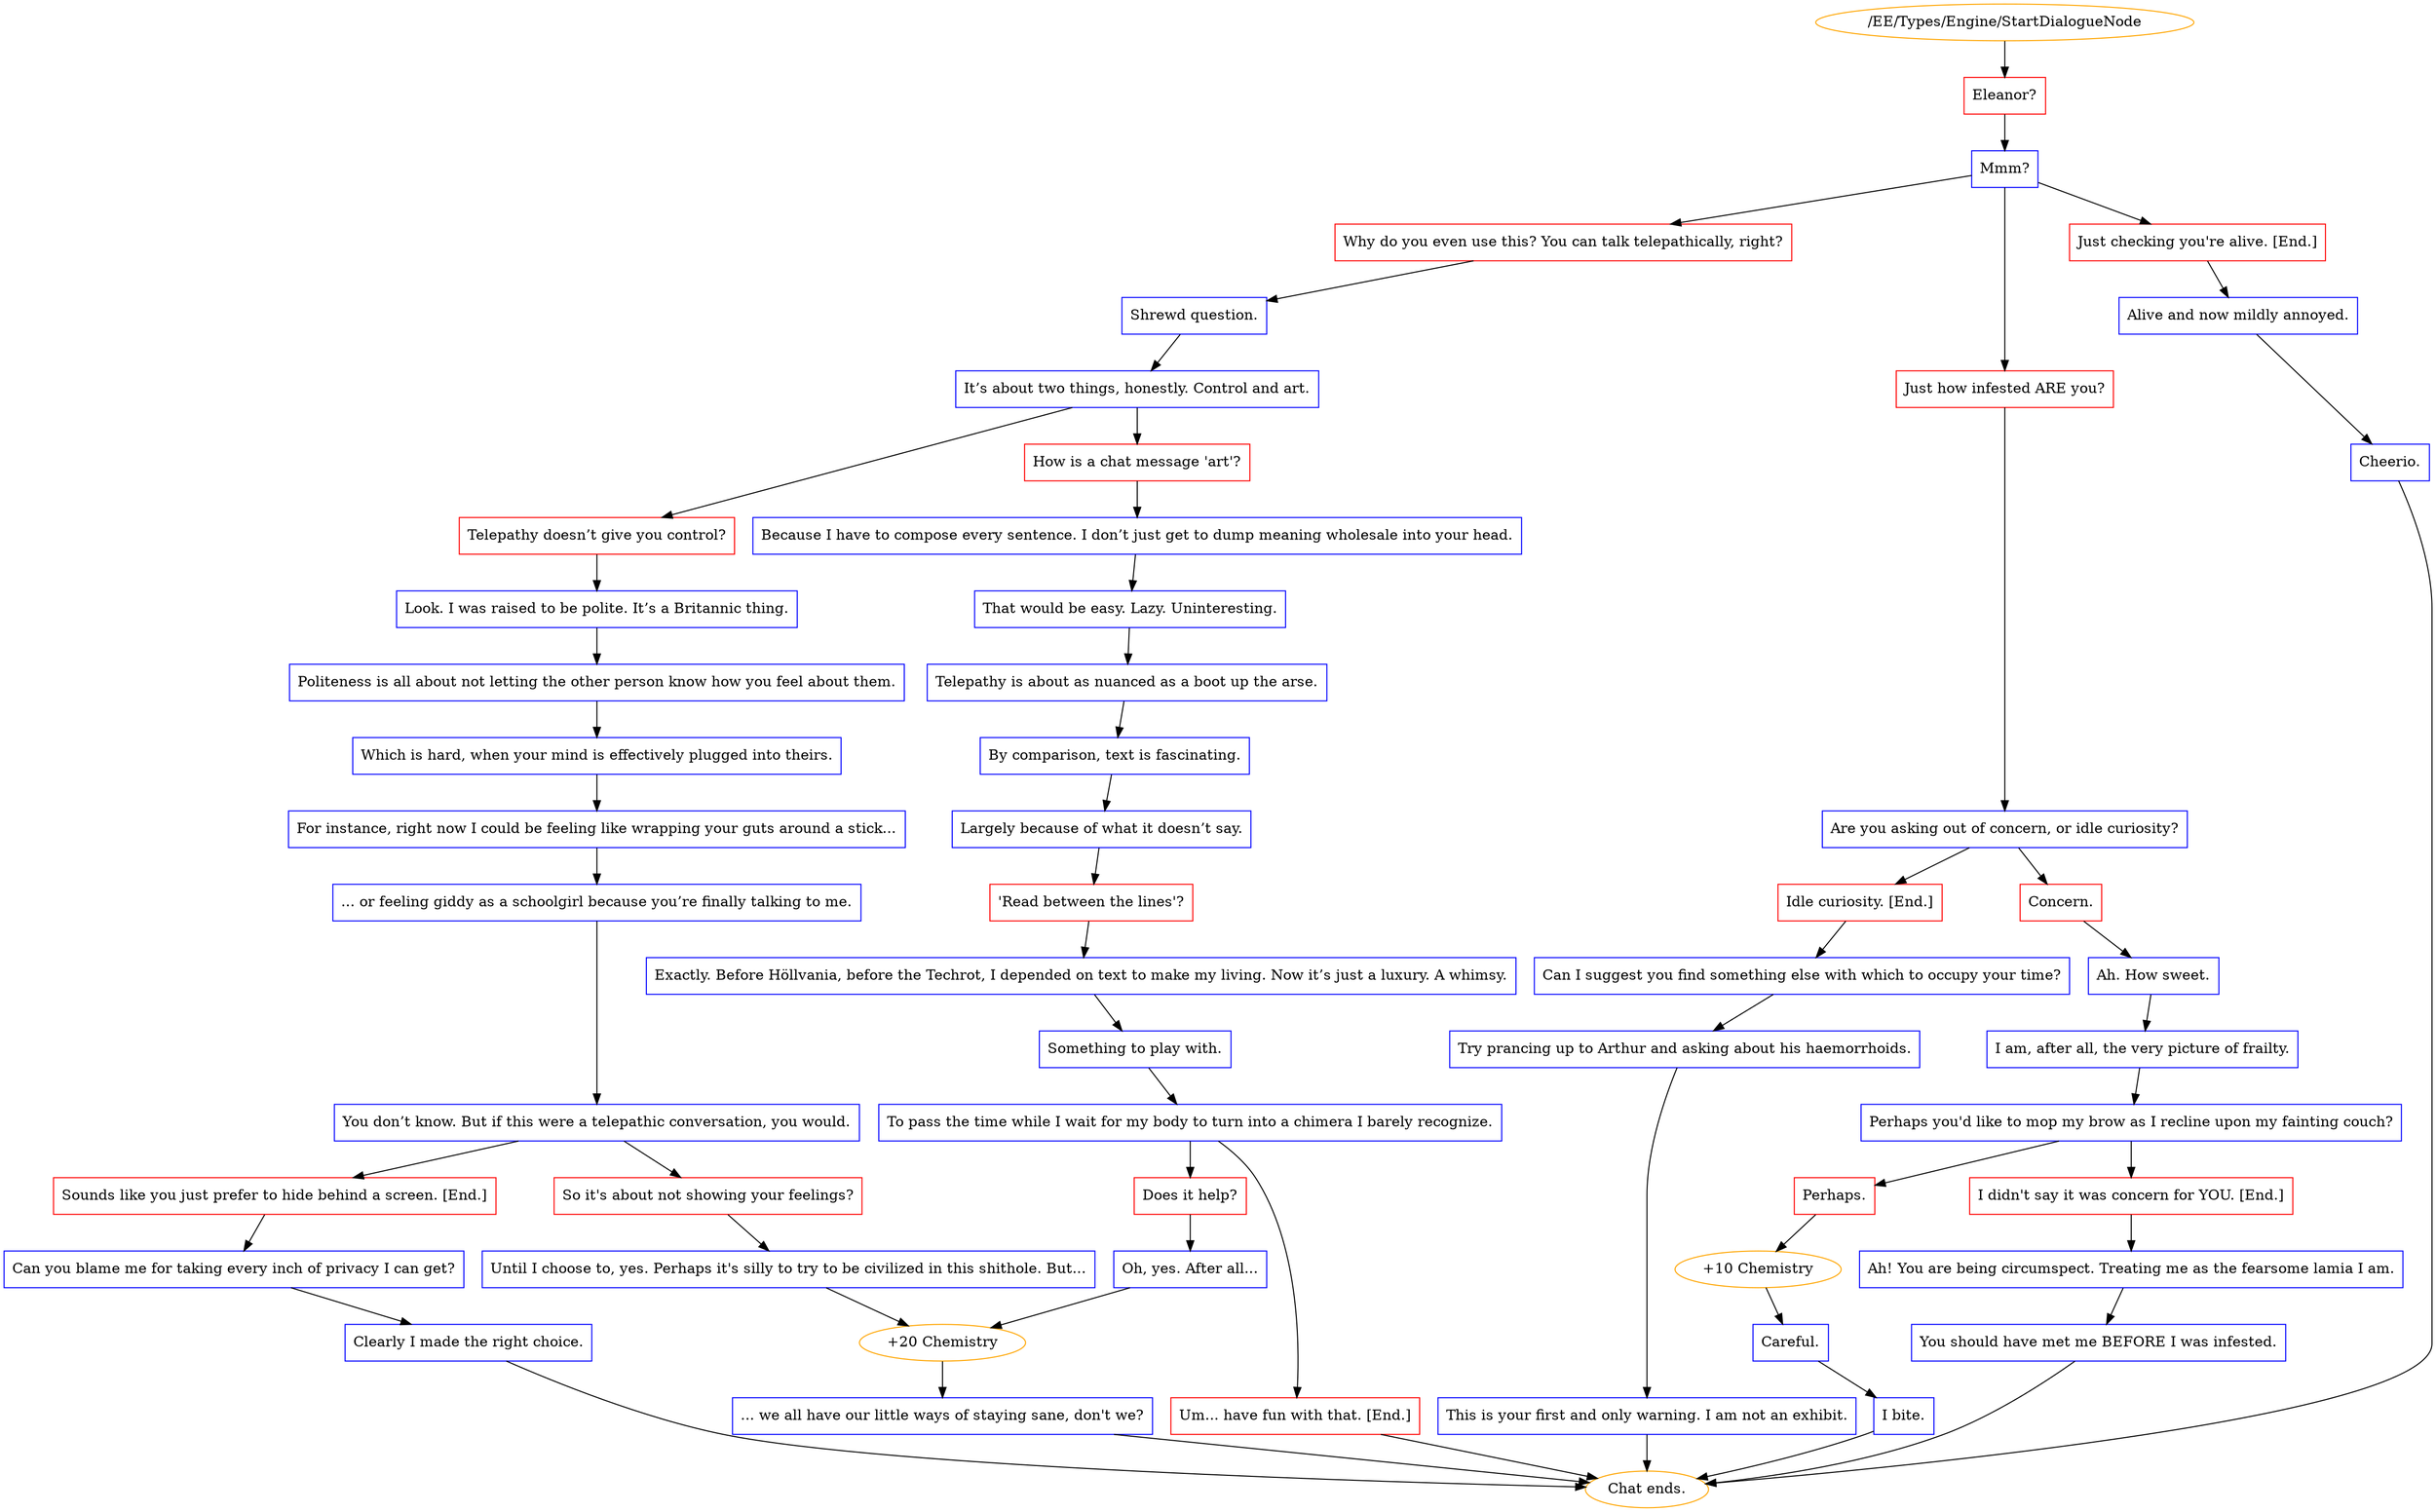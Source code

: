digraph {
	3 [label="/EE/Types/Engine/StartDialogueNode",color=orange];
		3 -> 5;
	5 [label="Eleanor?",shape=box,color=red];
		5 -> 4;
	4 [label="Mmm?",shape=box,color=blue];
		4 -> 6;
		4 -> 7;
		4 -> 8;
	6 [label="Why do you even use this? You can talk telepathically, right?",shape=box,color=red];
		6 -> 9;
	7 [label="Just how infested ARE you?",shape=box,color=red];
		7 -> 10;
	8 [label="Just checking you're alive. [End.]",shape=box,color=red];
		8 -> 11;
	9 [label="Shrewd question.",shape=box,color=blue];
		9 -> 14;
	10 [label="Are you asking out of concern, or idle curiosity?",shape=box,color=blue];
		10 -> 15;
		10 -> 16;
	11 [label="Alive and now mildly annoyed.",shape=box,color=blue];
		11 -> 12;
	14 [label="It’s about two things, honestly. Control and art.",shape=box,color=blue];
		14 -> 23;
		14 -> 24;
	15 [label="Concern.",shape=box,color=red];
		15 -> 17;
	16 [label="Idle curiosity. [End.]",shape=box,color=red];
		16 -> 18;
	12 [label="Cheerio.",shape=box,color=blue];
		12 -> "Chat ends.";
	23 [label="Telepathy doesn’t give you control?",shape=box,color=red];
		23 -> 25;
	24 [label="How is a chat message 'art'?",shape=box,color=red];
		24 -> 26;
	17 [label="Ah. How sweet.",shape=box,color=blue];
		17 -> 19;
	18 [label="Can I suggest you find something else with which to occupy your time?",shape=box,color=blue];
		18 -> 20;
	"Chat ends." [color=orange];
	25 [label="Look. I was raised to be polite. It’s a Britannic thing.",shape=box,color=blue];
		25 -> 28;
	26 [label="Because I have to compose every sentence. I don’t just get to dump meaning wholesale into your head.",shape=box,color=blue];
		26 -> 29;
	19 [label="I am, after all, the very picture of frailty.",shape=box,color=blue];
		19 -> 27;
	20 [label="Try prancing up to Arthur and asking about his haemorrhoids.",shape=box,color=blue];
		20 -> 21;
	28 [label="Politeness is all about not letting the other person know how you feel about them.",shape=box,color=blue];
		28 -> 30;
	29 [label="That would be easy. Lazy. Uninteresting.",shape=box,color=blue];
		29 -> 31;
	27 [label="Perhaps you'd like to mop my brow as I recline upon my fainting couch?",shape=box,color=blue];
		27 -> 33;
		27 -> 32;
	21 [label="This is your first and only warning. I am not an exhibit.",shape=box,color=blue];
		21 -> "Chat ends.";
	30 [label="Which is hard, when your mind is effectively plugged into theirs.",shape=box,color=blue];
		30 -> 41;
	31 [label="Telepathy is about as nuanced as a boot up the arse.",shape=box,color=blue];
		31 -> 42;
	33 [label="Perhaps.",shape=box,color=red];
		33 -> 36;
	32 [label="I didn't say it was concern for YOU. [End.]",shape=box,color=red];
		32 -> 38;
	"Chat ends." [color=orange];
	41 [label="For instance, right now I could be feeling like wrapping your guts around a stick...",shape=box,color=blue];
		41 -> 43;
	42 [label="By comparison, text is fascinating.",shape=box,color=blue];
		42 -> 45;
	36 [label="+10 Chemistry",color=orange];
		36 -> 34;
	38 [label="Ah! You are being circumspect. Treating me as the fearsome lamia I am.",shape=box,color=blue];
		38 -> 39;
	43 [label="... or feeling giddy as a schoolgirl because you’re finally talking to me.",shape=box,color=blue];
		43 -> 46;
	45 [label="Largely because of what it doesn’t say.",shape=box,color=blue];
		45 -> 44;
	34 [label="Careful.",shape=box,color=blue];
		34 -> 35;
	39 [label="You should have met me BEFORE I was infested.",shape=box,color=blue];
		39 -> "Chat ends.";
	46 [label="You don’t know. But if this were a telepathic conversation, you would.",shape=box,color=blue];
		46 -> 55;
		46 -> 54;
	44 [label="'Read between the lines'?",shape=box,color=red];
		44 -> 47;
	35 [label="I bite.",shape=box,color=blue];
		35 -> "Chat ends.";
	"Chat ends." [color=orange];
	55 [label="So it's about not showing your feelings?",shape=box,color=red];
		55 -> 56;
	54 [label="Sounds like you just prefer to hide behind a screen. [End.]",shape=box,color=red];
		54 -> 60;
	47 [label="Exactly. Before Höllvania, before the Techrot, I depended on text to make my living. Now it’s just a luxury. A whimsy.",shape=box,color=blue];
		47 -> 48;
	"Chat ends." [color=orange];
	56 [label="Until I choose to, yes. Perhaps it's silly to try to be civilized in this shithole. But...",shape=box,color=blue];
		56 -> 58;
	60 [label="Can you blame me for taking every inch of privacy I can get?",shape=box,color=blue];
		60 -> 61;
	48 [label="Something to play with.",shape=box,color=blue];
		48 -> 49;
	58 [label="+20 Chemistry",color=orange];
		58 -> 57;
	61 [label="Clearly I made the right choice.",shape=box,color=blue];
		61 -> "Chat ends.";
	49 [label="To pass the time while I wait for my body to turn into a chimera I barely recognize.",shape=box,color=blue];
		49 -> 50;
		49 -> 51;
	57 [label="... we all have our little ways of staying sane, don't we?",shape=box,color=blue];
		57 -> "Chat ends.";
	"Chat ends." [color=orange];
	50 [label="Does it help?",shape=box,color=red];
		50 -> 53;
	51 [label="Um... have fun with that. [End.]",shape=box,color=red];
		51 -> "Chat ends.";
	"Chat ends." [color=orange];
	53 [label="Oh, yes. After all...",shape=box,color=blue];
		53 -> 58;
	"Chat ends." [color=orange];
}